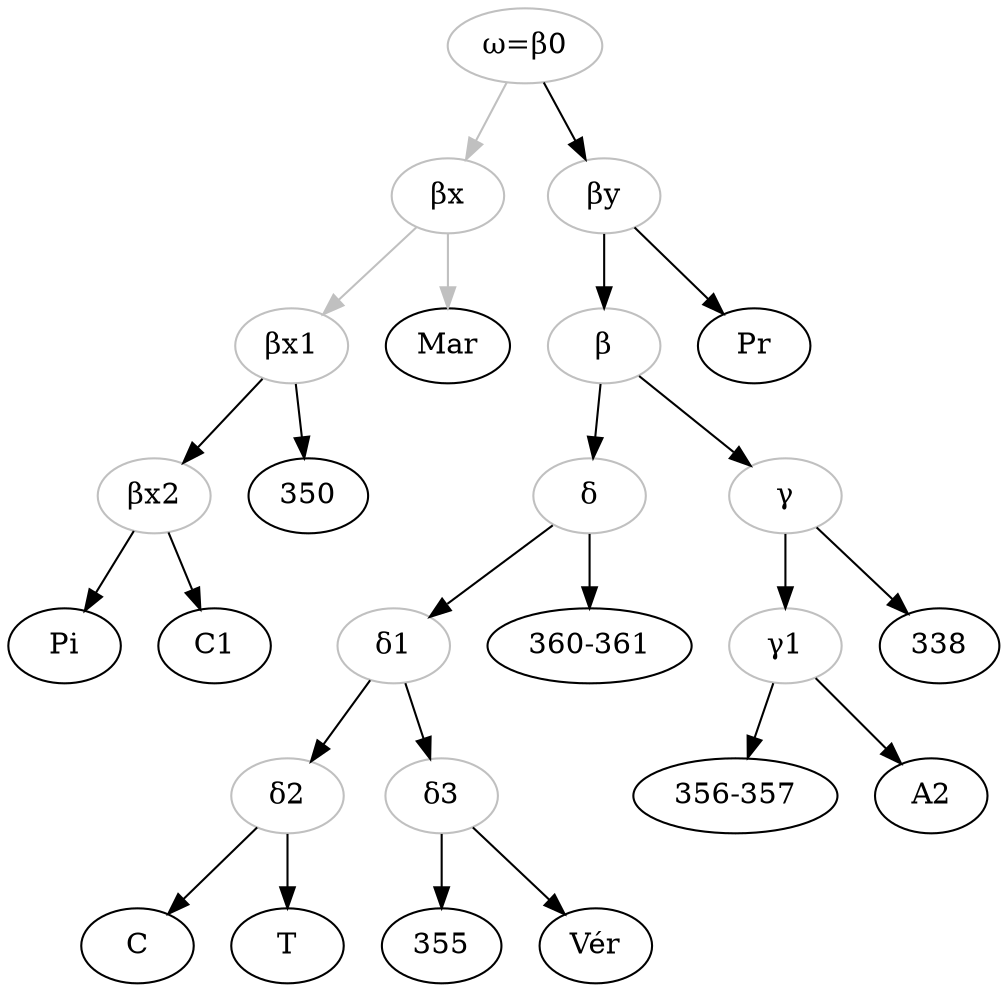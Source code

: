 digraph {

beta[label="β", color="grey"];
betax[label="βx", color="grey"]
betax1[label="βx1", color="grey"]
betax2[label="βx2", color="grey"]
betay[label="βy", color="grey"];
delta[label="δ", color="grey"]
delta1[label="δ1", color="grey"];
delta2[label="δ2", color="grey"];
delta3[label="δ3", color="grey"];
gamma[label="γ", color="grey"];
gamma1[label="γ1", color="grey"];
gamma1->356;
gamma1->A2;
omega[label="ω=β0", color="grey"];
356[label="356-357"]
358[label="360-361"]

omega->betax[color="grey"];
betax->Mar[color="grey"];
betax->betax1[color="grey"];
betax1->350;
betax1->betax2;
betax2->Pi;
betax2->C1;
omega->betay;
betay->Pr;
betay->beta;
beta->gamma;
gamma->338;
gamma->gamma1;
beta->delta;
delta->358;
delta->delta1;
delta1->delta2;
delta2->C;
delta2->T;
delta1->delta3;
delta3->355;
delta3->Vér;

}

